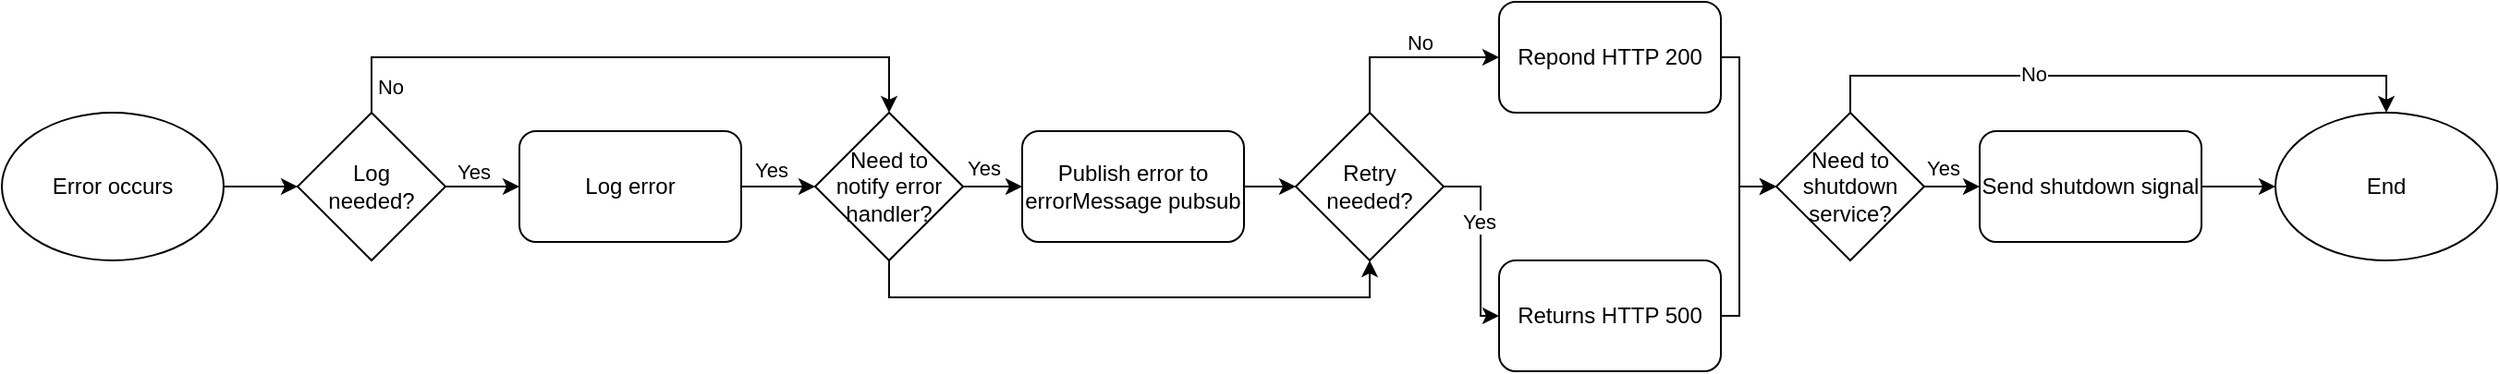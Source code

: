 <mxfile version="23.1.5" type="device">
  <diagram id="3FhXxDM8kPHd67iSZDxZ" name="Page-1">
    <mxGraphModel dx="1366" dy="813" grid="1" gridSize="10" guides="1" tooltips="1" connect="1" arrows="1" fold="1" page="1" pageScale="1" pageWidth="1500" pageHeight="400" math="0" shadow="0">
      <root>
        <mxCell id="0" />
        <mxCell id="1" parent="0" />
        <mxCell id="8vFuzAXdGaLlHIgOlRP7-5" style="edgeStyle=orthogonalEdgeStyle;rounded=0;orthogonalLoop=1;jettySize=auto;html=1;entryX=0;entryY=0.5;entryDx=0;entryDy=0;" edge="1" parent="1" source="8vFuzAXdGaLlHIgOlRP7-1" target="8vFuzAXdGaLlHIgOlRP7-3">
          <mxGeometry relative="1" as="geometry" />
        </mxCell>
        <mxCell id="8vFuzAXdGaLlHIgOlRP7-1" value="Error occurs" style="ellipse;whiteSpace=wrap;html=1;" vertex="1" parent="1">
          <mxGeometry x="75" y="160" width="120" height="80" as="geometry" />
        </mxCell>
        <mxCell id="8vFuzAXdGaLlHIgOlRP7-6" style="edgeStyle=orthogonalEdgeStyle;rounded=0;orthogonalLoop=1;jettySize=auto;html=1;entryX=0;entryY=0.5;entryDx=0;entryDy=0;" edge="1" parent="1" source="8vFuzAXdGaLlHIgOlRP7-3" target="8vFuzAXdGaLlHIgOlRP7-4">
          <mxGeometry relative="1" as="geometry" />
        </mxCell>
        <mxCell id="8vFuzAXdGaLlHIgOlRP7-14" value="Yes" style="edgeLabel;html=1;align=center;verticalAlign=middle;resizable=0;points=[];" vertex="1" connectable="0" parent="8vFuzAXdGaLlHIgOlRP7-6">
          <mxGeometry x="-0.35" y="3" relative="1" as="geometry">
            <mxPoint x="2" y="-5" as="offset" />
          </mxGeometry>
        </mxCell>
        <mxCell id="8vFuzAXdGaLlHIgOlRP7-12" style="edgeStyle=orthogonalEdgeStyle;rounded=0;orthogonalLoop=1;jettySize=auto;html=1;entryX=0.5;entryY=0;entryDx=0;entryDy=0;" edge="1" parent="1" source="8vFuzAXdGaLlHIgOlRP7-3" target="8vFuzAXdGaLlHIgOlRP7-8">
          <mxGeometry relative="1" as="geometry">
            <Array as="points">
              <mxPoint x="275" y="130" />
              <mxPoint x="555" y="130" />
            </Array>
          </mxGeometry>
        </mxCell>
        <mxCell id="8vFuzAXdGaLlHIgOlRP7-13" value="No" style="edgeLabel;html=1;align=center;verticalAlign=middle;resizable=0;points=[];" vertex="1" connectable="0" parent="8vFuzAXdGaLlHIgOlRP7-12">
          <mxGeometry x="0.188" y="-4" relative="1" as="geometry">
            <mxPoint x="-162" y="12" as="offset" />
          </mxGeometry>
        </mxCell>
        <mxCell id="8vFuzAXdGaLlHIgOlRP7-3" value="Log&lt;br&gt;needed?" style="rhombus;whiteSpace=wrap;html=1;" vertex="1" parent="1">
          <mxGeometry x="235" y="160" width="80" height="80" as="geometry" />
        </mxCell>
        <mxCell id="8vFuzAXdGaLlHIgOlRP7-9" style="edgeStyle=orthogonalEdgeStyle;rounded=0;orthogonalLoop=1;jettySize=auto;html=1;entryX=0;entryY=0.5;entryDx=0;entryDy=0;" edge="1" parent="1" source="8vFuzAXdGaLlHIgOlRP7-4" target="8vFuzAXdGaLlHIgOlRP7-8">
          <mxGeometry relative="1" as="geometry" />
        </mxCell>
        <mxCell id="8vFuzAXdGaLlHIgOlRP7-15" value="Yes" style="edgeLabel;html=1;align=center;verticalAlign=middle;resizable=0;points=[];" vertex="1" connectable="0" parent="8vFuzAXdGaLlHIgOlRP7-9">
          <mxGeometry x="0.05" relative="1" as="geometry">
            <mxPoint x="-5" y="-9" as="offset" />
          </mxGeometry>
        </mxCell>
        <mxCell id="8vFuzAXdGaLlHIgOlRP7-4" value="Log error" style="rounded=1;whiteSpace=wrap;html=1;" vertex="1" parent="1">
          <mxGeometry x="355" y="170" width="120" height="60" as="geometry" />
        </mxCell>
        <mxCell id="8vFuzAXdGaLlHIgOlRP7-11" style="edgeStyle=orthogonalEdgeStyle;rounded=0;orthogonalLoop=1;jettySize=auto;html=1;" edge="1" parent="1" source="8vFuzAXdGaLlHIgOlRP7-8" target="8vFuzAXdGaLlHIgOlRP7-10">
          <mxGeometry relative="1" as="geometry" />
        </mxCell>
        <mxCell id="8vFuzAXdGaLlHIgOlRP7-16" value="Yes" style="edgeLabel;html=1;align=center;verticalAlign=middle;resizable=0;points=[];" vertex="1" connectable="0" parent="8vFuzAXdGaLlHIgOlRP7-11">
          <mxGeometry x="-0.542" relative="1" as="geometry">
            <mxPoint y="-10" as="offset" />
          </mxGeometry>
        </mxCell>
        <mxCell id="8vFuzAXdGaLlHIgOlRP7-28" style="edgeStyle=orthogonalEdgeStyle;rounded=0;orthogonalLoop=1;jettySize=auto;html=1;entryX=0.5;entryY=1;entryDx=0;entryDy=0;" edge="1" parent="1" source="8vFuzAXdGaLlHIgOlRP7-8" target="8vFuzAXdGaLlHIgOlRP7-17">
          <mxGeometry relative="1" as="geometry">
            <Array as="points">
              <mxPoint x="555" y="260" />
              <mxPoint x="815" y="260" />
            </Array>
          </mxGeometry>
        </mxCell>
        <mxCell id="8vFuzAXdGaLlHIgOlRP7-8" value="Need to &lt;br&gt;notify error handler?" style="rhombus;whiteSpace=wrap;html=1;" vertex="1" parent="1">
          <mxGeometry x="515" y="160" width="80" height="80" as="geometry" />
        </mxCell>
        <mxCell id="8vFuzAXdGaLlHIgOlRP7-18" style="edgeStyle=orthogonalEdgeStyle;rounded=0;orthogonalLoop=1;jettySize=auto;html=1;entryX=0;entryY=0.5;entryDx=0;entryDy=0;" edge="1" parent="1" source="8vFuzAXdGaLlHIgOlRP7-10" target="8vFuzAXdGaLlHIgOlRP7-17">
          <mxGeometry relative="1" as="geometry" />
        </mxCell>
        <mxCell id="8vFuzAXdGaLlHIgOlRP7-10" value="Publish error to errorMessage pubsub" style="rounded=1;whiteSpace=wrap;html=1;" vertex="1" parent="1">
          <mxGeometry x="627" y="170" width="120" height="60" as="geometry" />
        </mxCell>
        <mxCell id="8vFuzAXdGaLlHIgOlRP7-26" style="edgeStyle=orthogonalEdgeStyle;rounded=0;orthogonalLoop=1;jettySize=auto;html=1;exitX=0.5;exitY=0;exitDx=0;exitDy=0;entryX=0;entryY=0.5;entryDx=0;entryDy=0;" edge="1" parent="1" source="8vFuzAXdGaLlHIgOlRP7-17" target="8vFuzAXdGaLlHIgOlRP7-25">
          <mxGeometry relative="1" as="geometry" />
        </mxCell>
        <mxCell id="8vFuzAXdGaLlHIgOlRP7-30" value="No" style="edgeLabel;html=1;align=center;verticalAlign=middle;resizable=0;points=[];" vertex="1" connectable="0" parent="8vFuzAXdGaLlHIgOlRP7-26">
          <mxGeometry x="0.14" y="-2" relative="1" as="geometry">
            <mxPoint y="-10" as="offset" />
          </mxGeometry>
        </mxCell>
        <mxCell id="8vFuzAXdGaLlHIgOlRP7-27" style="edgeStyle=orthogonalEdgeStyle;rounded=0;orthogonalLoop=1;jettySize=auto;html=1;entryX=0;entryY=0.5;entryDx=0;entryDy=0;exitX=1;exitY=0.5;exitDx=0;exitDy=0;" edge="1" parent="1" source="8vFuzAXdGaLlHIgOlRP7-17" target="8vFuzAXdGaLlHIgOlRP7-19">
          <mxGeometry relative="1" as="geometry">
            <Array as="points">
              <mxPoint x="875" y="200" />
              <mxPoint x="875" y="270" />
            </Array>
          </mxGeometry>
        </mxCell>
        <mxCell id="8vFuzAXdGaLlHIgOlRP7-31" value="Yes" style="edgeLabel;html=1;align=center;verticalAlign=middle;resizable=0;points=[];" vertex="1" connectable="0" parent="8vFuzAXdGaLlHIgOlRP7-27">
          <mxGeometry x="-0.22" y="-1" relative="1" as="geometry">
            <mxPoint as="offset" />
          </mxGeometry>
        </mxCell>
        <mxCell id="8vFuzAXdGaLlHIgOlRP7-17" value="Retry needed?" style="rhombus;whiteSpace=wrap;html=1;" vertex="1" parent="1">
          <mxGeometry x="775" y="160" width="80" height="80" as="geometry" />
        </mxCell>
        <mxCell id="8vFuzAXdGaLlHIgOlRP7-23" style="edgeStyle=orthogonalEdgeStyle;rounded=0;orthogonalLoop=1;jettySize=auto;html=1;entryX=0;entryY=0.5;entryDx=0;entryDy=0;" edge="1" parent="1" source="8vFuzAXdGaLlHIgOlRP7-19" target="8vFuzAXdGaLlHIgOlRP7-22">
          <mxGeometry relative="1" as="geometry">
            <Array as="points">
              <mxPoint x="1015" y="270" />
              <mxPoint x="1015" y="200" />
            </Array>
          </mxGeometry>
        </mxCell>
        <mxCell id="8vFuzAXdGaLlHIgOlRP7-19" value="Returns HTTP 500" style="rounded=1;whiteSpace=wrap;html=1;" vertex="1" parent="1">
          <mxGeometry x="885" y="240" width="120" height="60" as="geometry" />
        </mxCell>
        <mxCell id="8vFuzAXdGaLlHIgOlRP7-33" value="Yes" style="edgeStyle=orthogonalEdgeStyle;rounded=0;orthogonalLoop=1;jettySize=auto;html=1;" edge="1" parent="1" source="8vFuzAXdGaLlHIgOlRP7-22" target="8vFuzAXdGaLlHIgOlRP7-24">
          <mxGeometry x="0.2" y="10" relative="1" as="geometry">
            <mxPoint as="offset" />
          </mxGeometry>
        </mxCell>
        <mxCell id="8vFuzAXdGaLlHIgOlRP7-35" style="edgeStyle=orthogonalEdgeStyle;rounded=0;orthogonalLoop=1;jettySize=auto;html=1;entryX=0.5;entryY=0;entryDx=0;entryDy=0;" edge="1" parent="1" source="8vFuzAXdGaLlHIgOlRP7-22" target="8vFuzAXdGaLlHIgOlRP7-32">
          <mxGeometry relative="1" as="geometry">
            <Array as="points">
              <mxPoint x="1075" y="140" />
              <mxPoint x="1365" y="140" />
            </Array>
          </mxGeometry>
        </mxCell>
        <mxCell id="8vFuzAXdGaLlHIgOlRP7-36" value="No" style="edgeLabel;html=1;align=center;verticalAlign=middle;resizable=0;points=[];" vertex="1" connectable="0" parent="8vFuzAXdGaLlHIgOlRP7-35">
          <mxGeometry x="-0.279" y="1" relative="1" as="geometry">
            <mxPoint as="offset" />
          </mxGeometry>
        </mxCell>
        <mxCell id="8vFuzAXdGaLlHIgOlRP7-22" value="Need to shutdown service?" style="rhombus;whiteSpace=wrap;html=1;" vertex="1" parent="1">
          <mxGeometry x="1035" y="160" width="80" height="80" as="geometry" />
        </mxCell>
        <mxCell id="8vFuzAXdGaLlHIgOlRP7-34" style="edgeStyle=orthogonalEdgeStyle;rounded=0;orthogonalLoop=1;jettySize=auto;html=1;entryX=0;entryY=0.5;entryDx=0;entryDy=0;" edge="1" parent="1" source="8vFuzAXdGaLlHIgOlRP7-24" target="8vFuzAXdGaLlHIgOlRP7-32">
          <mxGeometry relative="1" as="geometry" />
        </mxCell>
        <mxCell id="8vFuzAXdGaLlHIgOlRP7-24" value="Send shutdown signal" style="rounded=1;whiteSpace=wrap;html=1;" vertex="1" parent="1">
          <mxGeometry x="1145" y="170" width="120" height="60" as="geometry" />
        </mxCell>
        <mxCell id="8vFuzAXdGaLlHIgOlRP7-29" style="edgeStyle=orthogonalEdgeStyle;rounded=0;orthogonalLoop=1;jettySize=auto;html=1;entryX=0;entryY=0.5;entryDx=0;entryDy=0;" edge="1" parent="1" source="8vFuzAXdGaLlHIgOlRP7-25" target="8vFuzAXdGaLlHIgOlRP7-22">
          <mxGeometry relative="1" as="geometry">
            <Array as="points">
              <mxPoint x="1015" y="130" />
              <mxPoint x="1015" y="200" />
            </Array>
          </mxGeometry>
        </mxCell>
        <mxCell id="8vFuzAXdGaLlHIgOlRP7-25" value="Repond HTTP 200" style="rounded=1;whiteSpace=wrap;html=1;" vertex="1" parent="1">
          <mxGeometry x="885" y="100" width="120" height="60" as="geometry" />
        </mxCell>
        <mxCell id="8vFuzAXdGaLlHIgOlRP7-32" value="End" style="ellipse;whiteSpace=wrap;html=1;" vertex="1" parent="1">
          <mxGeometry x="1305" y="160" width="120" height="80" as="geometry" />
        </mxCell>
      </root>
    </mxGraphModel>
  </diagram>
</mxfile>

